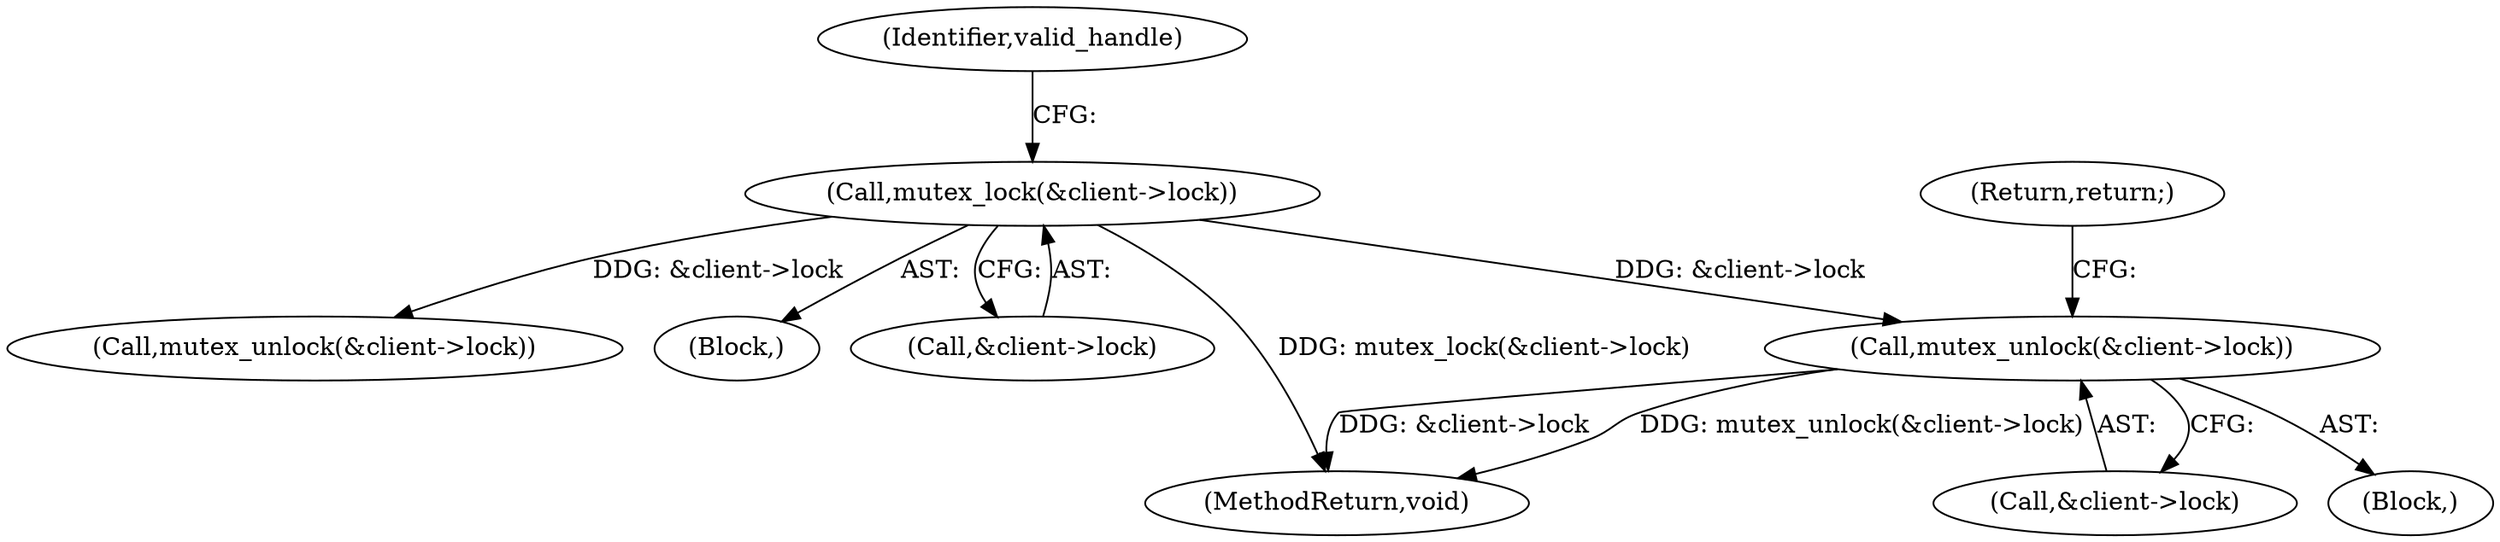 digraph "1_linux_9590232bb4f4cc824f3425a6e1349afbe6d6d2b7@API" {
"1000129" [label="(Call,mutex_unlock(&client->lock))"];
"1000111" [label="(Call,mutex_lock(&client->lock))"];
"1000135" [label="(Call,mutex_unlock(&client->lock))"];
"1000103" [label="(Block,)"];
"1000129" [label="(Call,mutex_unlock(&client->lock))"];
"1000134" [label="(Return,return;)"];
"1000112" [label="(Call,&client->lock)"];
"1000111" [label="(Call,mutex_lock(&client->lock))"];
"1000130" [label="(Call,&client->lock)"];
"1000117" [label="(Identifier,valid_handle)"];
"1000142" [label="(MethodReturn,void)"];
"1000124" [label="(Block,)"];
"1000129" -> "1000124"  [label="AST: "];
"1000129" -> "1000130"  [label="CFG: "];
"1000130" -> "1000129"  [label="AST: "];
"1000134" -> "1000129"  [label="CFG: "];
"1000129" -> "1000142"  [label="DDG: &client->lock"];
"1000129" -> "1000142"  [label="DDG: mutex_unlock(&client->lock)"];
"1000111" -> "1000129"  [label="DDG: &client->lock"];
"1000111" -> "1000103"  [label="AST: "];
"1000111" -> "1000112"  [label="CFG: "];
"1000112" -> "1000111"  [label="AST: "];
"1000117" -> "1000111"  [label="CFG: "];
"1000111" -> "1000142"  [label="DDG: mutex_lock(&client->lock)"];
"1000111" -> "1000135"  [label="DDG: &client->lock"];
}
